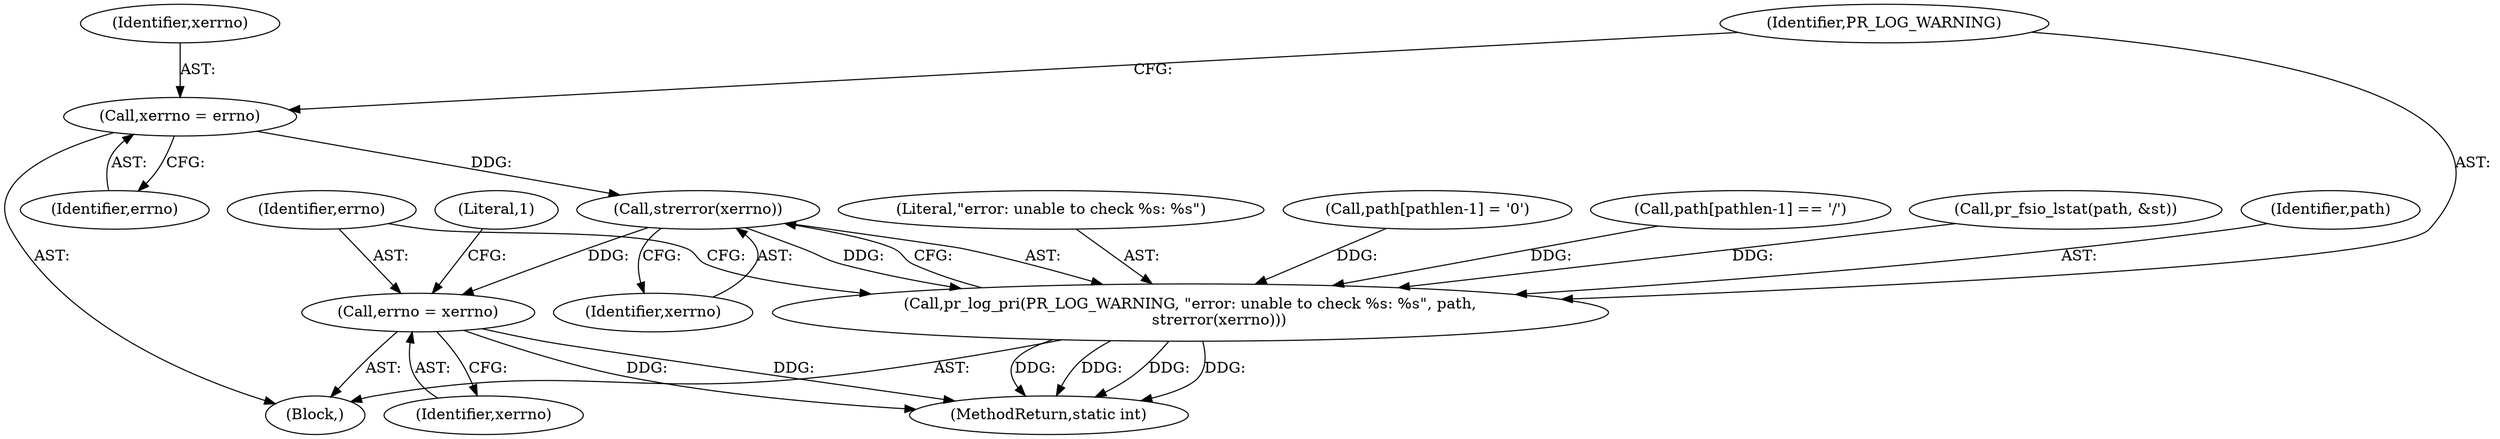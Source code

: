 digraph "0_proftpd_ecff21e0d0e84f35c299ef91d7fda088e516d4ed@API" {
"1000299" [label="(Call,strerror(xerrno))"];
"1000292" [label="(Call,xerrno = errno)"];
"1000295" [label="(Call,pr_log_pri(PR_LOG_WARNING, \"error: unable to check %s: %s\", path,\n            strerror(xerrno)))"];
"1000301" [label="(Call,errno = xerrno)"];
"1000297" [label="(Literal,\"error: unable to check %s: %s\")"];
"1000273" [label="(Call,path[pathlen-1] = '\0')"];
"1000301" [label="(Call,errno = xerrno)"];
"1000265" [label="(Call,path[pathlen-1] == '/')"];
"1000293" [label="(Identifier,xerrno)"];
"1000299" [label="(Call,strerror(xerrno))"];
"1000296" [label="(Identifier,PR_LOG_WARNING)"];
"1000294" [label="(Identifier,errno)"];
"1000302" [label="(Identifier,errno)"];
"1000371" [label="(MethodReturn,static int)"];
"1000283" [label="(Call,pr_fsio_lstat(path, &st))"];
"1000292" [label="(Call,xerrno = errno)"];
"1000303" [label="(Identifier,xerrno)"];
"1000306" [label="(Literal,1)"];
"1000300" [label="(Identifier,xerrno)"];
"1000295" [label="(Call,pr_log_pri(PR_LOG_WARNING, \"error: unable to check %s: %s\", path,\n            strerror(xerrno)))"];
"1000291" [label="(Block,)"];
"1000298" [label="(Identifier,path)"];
"1000299" -> "1000295"  [label="AST: "];
"1000299" -> "1000300"  [label="CFG: "];
"1000300" -> "1000299"  [label="AST: "];
"1000295" -> "1000299"  [label="CFG: "];
"1000299" -> "1000295"  [label="DDG: "];
"1000292" -> "1000299"  [label="DDG: "];
"1000299" -> "1000301"  [label="DDG: "];
"1000292" -> "1000291"  [label="AST: "];
"1000292" -> "1000294"  [label="CFG: "];
"1000293" -> "1000292"  [label="AST: "];
"1000294" -> "1000292"  [label="AST: "];
"1000296" -> "1000292"  [label="CFG: "];
"1000295" -> "1000291"  [label="AST: "];
"1000296" -> "1000295"  [label="AST: "];
"1000297" -> "1000295"  [label="AST: "];
"1000298" -> "1000295"  [label="AST: "];
"1000302" -> "1000295"  [label="CFG: "];
"1000295" -> "1000371"  [label="DDG: "];
"1000295" -> "1000371"  [label="DDG: "];
"1000295" -> "1000371"  [label="DDG: "];
"1000295" -> "1000371"  [label="DDG: "];
"1000283" -> "1000295"  [label="DDG: "];
"1000273" -> "1000295"  [label="DDG: "];
"1000265" -> "1000295"  [label="DDG: "];
"1000301" -> "1000291"  [label="AST: "];
"1000301" -> "1000303"  [label="CFG: "];
"1000302" -> "1000301"  [label="AST: "];
"1000303" -> "1000301"  [label="AST: "];
"1000306" -> "1000301"  [label="CFG: "];
"1000301" -> "1000371"  [label="DDG: "];
"1000301" -> "1000371"  [label="DDG: "];
}
